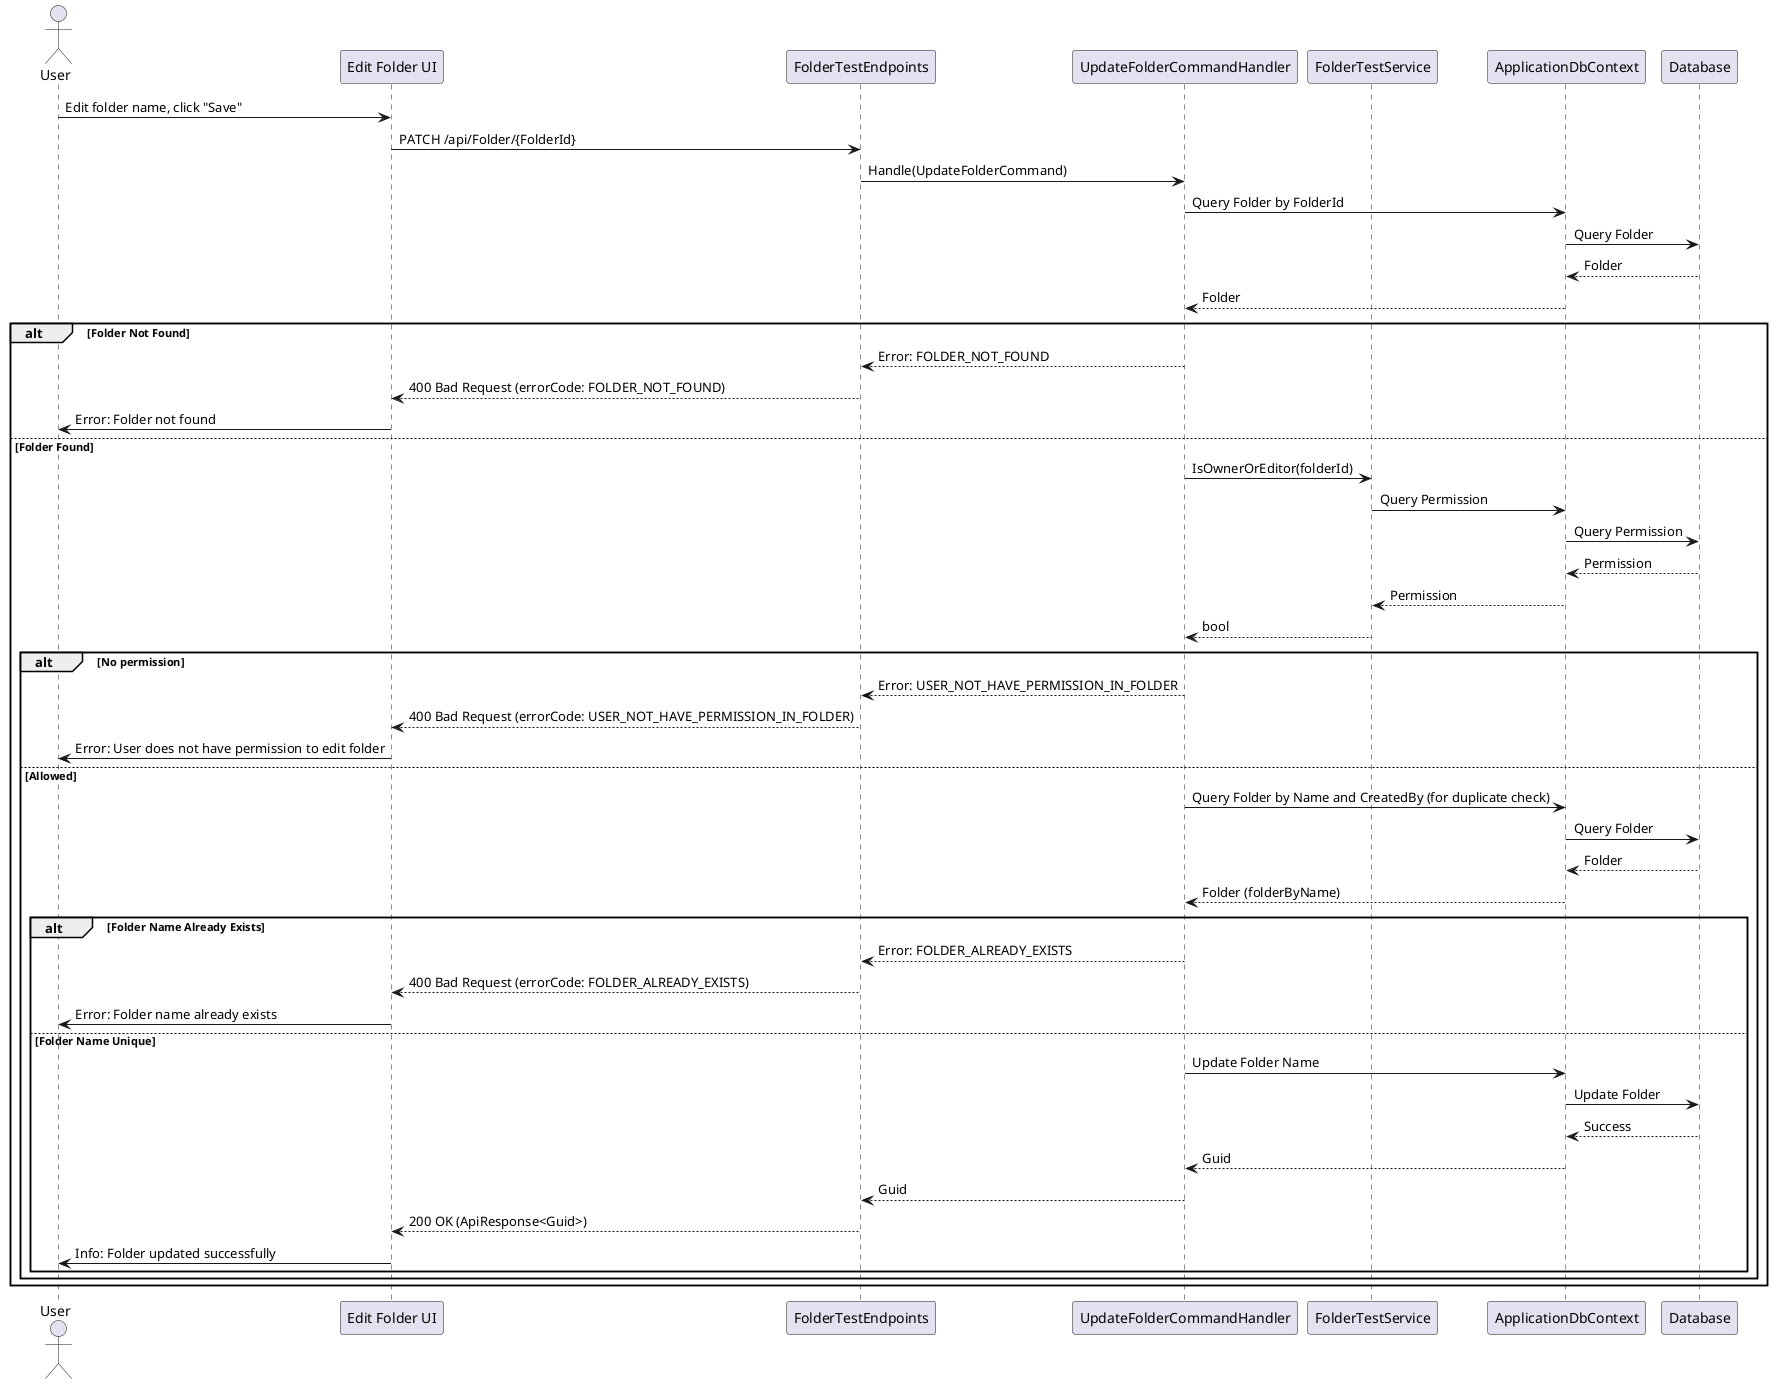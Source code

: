 @startuml
actor User
participant "Edit Folder UI" as UI
participant FolderTestEndpoints
participant UpdateFolderCommandHandler as Handler
participant FolderTestService
participant ApplicationDbContext
participant Database

User -> UI : Edit folder name, click "Save"
UI -> FolderTestEndpoints : PATCH /api/Folder/{FolderId}
FolderTestEndpoints -> Handler : Handle(UpdateFolderCommand)
Handler -> ApplicationDbContext : Query Folder by FolderId
ApplicationDbContext -> Database : Query Folder
Database --> ApplicationDbContext : Folder
ApplicationDbContext --> Handler : Folder
alt Folder Not Found
    Handler --> FolderTestEndpoints : Error: FOLDER_NOT_FOUND
    FolderTestEndpoints --> UI : 400 Bad Request (errorCode: FOLDER_NOT_FOUND)
    UI -> User : Error: Folder not found
else Folder Found
    Handler -> FolderTestService : IsOwnerOrEditor(folderId)
    FolderTestService -> ApplicationDbContext : Query Permission
    ApplicationDbContext -> Database : Query Permission
    Database --> ApplicationDbContext : Permission
    ApplicationDbContext --> FolderTestService : Permission
    FolderTestService --> Handler : bool
    alt No permission
        Handler --> FolderTestEndpoints : Error: USER_NOT_HAVE_PERMISSION_IN_FOLDER
        FolderTestEndpoints --> UI : 400 Bad Request (errorCode: USER_NOT_HAVE_PERMISSION_IN_FOLDER)
        UI -> User : Error: User does not have permission to edit folder
    else Allowed
        Handler -> ApplicationDbContext : Query Folder by Name and CreatedBy (for duplicate check)
        ApplicationDbContext -> Database : Query Folder
        Database --> ApplicationDbContext : Folder
        ApplicationDbContext --> Handler : Folder (folderByName)
        alt Folder Name Already Exists
            Handler --> FolderTestEndpoints : Error: FOLDER_ALREADY_EXISTS
            FolderTestEndpoints --> UI : 400 Bad Request (errorCode: FOLDER_ALREADY_EXISTS)
            UI -> User : Error: Folder name already exists
        else Folder Name Unique
            Handler -> ApplicationDbContext : Update Folder Name
            ApplicationDbContext -> Database : Update Folder
            Database --> ApplicationDbContext : Success
            ApplicationDbContext --> Handler : Guid
            Handler --> FolderTestEndpoints : Guid
            FolderTestEndpoints --> UI : 200 OK (ApiResponse<Guid>)
            UI -> User : Info: Folder updated successfully
        end
    end
end
@enduml
